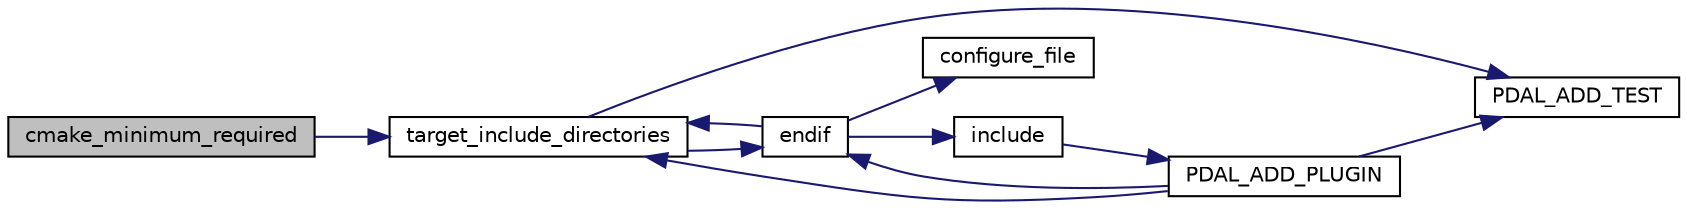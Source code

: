 digraph "cmake_minimum_required"
{
  edge [fontname="Helvetica",fontsize="10",labelfontname="Helvetica",labelfontsize="10"];
  node [fontname="Helvetica",fontsize="10",shape=record];
  rankdir="LR";
  Node1 [label="cmake_minimum_required",height=0.2,width=0.4,color="black", fillcolor="grey75", style="filled", fontcolor="black"];
  Node1 -> Node2 [color="midnightblue",fontsize="10",style="solid",fontname="Helvetica"];
  Node2 [label="target_include_directories",height=0.2,width=0.4,color="black", fillcolor="white", style="filled",URL="$plugins_2greyhound_2CMakeLists_8txt.html#aaf2c36d971af3676acf24962f41e8fce"];
  Node2 -> Node3 [color="midnightblue",fontsize="10",style="solid",fontname="Helvetica"];
  Node3 [label="PDAL_ADD_TEST",height=0.2,width=0.4,color="black", fillcolor="white", style="filled",URL="$plugins_2pgpointcloud_2CMakeLists_8txt.html#aea33ba9daf1f5c8561730ee98d4f613c"];
  Node2 -> Node4 [color="midnightblue",fontsize="10",style="solid",fontname="Helvetica"];
  Node4 [label="endif",height=0.2,width=0.4,color="black", fillcolor="white", style="filled",URL="$apps_2CMakeLists_8txt.html#a95003200affb100d1d71069d001d318c"];
  Node4 -> Node5 [color="midnightblue",fontsize="10",style="solid",fontname="Helvetica"];
  Node5 [label="configure_file",height=0.2,width=0.4,color="black", fillcolor="white", style="filled",URL="$test_2unit_2CMakeLists_8txt.html#ab08ac1136c19e320931be30a4ff4d593"];
  Node4 -> Node6 [color="midnightblue",fontsize="10",style="solid",fontname="Helvetica"];
  Node6 [label="include",height=0.2,width=0.4,color="black", fillcolor="white", style="filled",URL="$plugins_2geowave_2CMakeLists_8txt.html#a40f7f560816321b423ccda46740e1b80"];
  Node6 -> Node7 [color="midnightblue",fontsize="10",style="solid",fontname="Helvetica"];
  Node7 [label="PDAL_ADD_PLUGIN",height=0.2,width=0.4,color="black", fillcolor="white", style="filled",URL="$plugins_2sqlite_2CMakeLists_8txt.html#ae13dd749ac3c6bc0aacc152ad068c9cf"];
  Node7 -> Node2 [color="midnightblue",fontsize="10",style="solid",fontname="Helvetica"];
  Node7 -> Node3 [color="midnightblue",fontsize="10",style="solid",fontname="Helvetica"];
  Node7 -> Node4 [color="midnightblue",fontsize="10",style="solid",fontname="Helvetica"];
  Node4 -> Node2 [color="midnightblue",fontsize="10",style="solid",fontname="Helvetica"];
}
